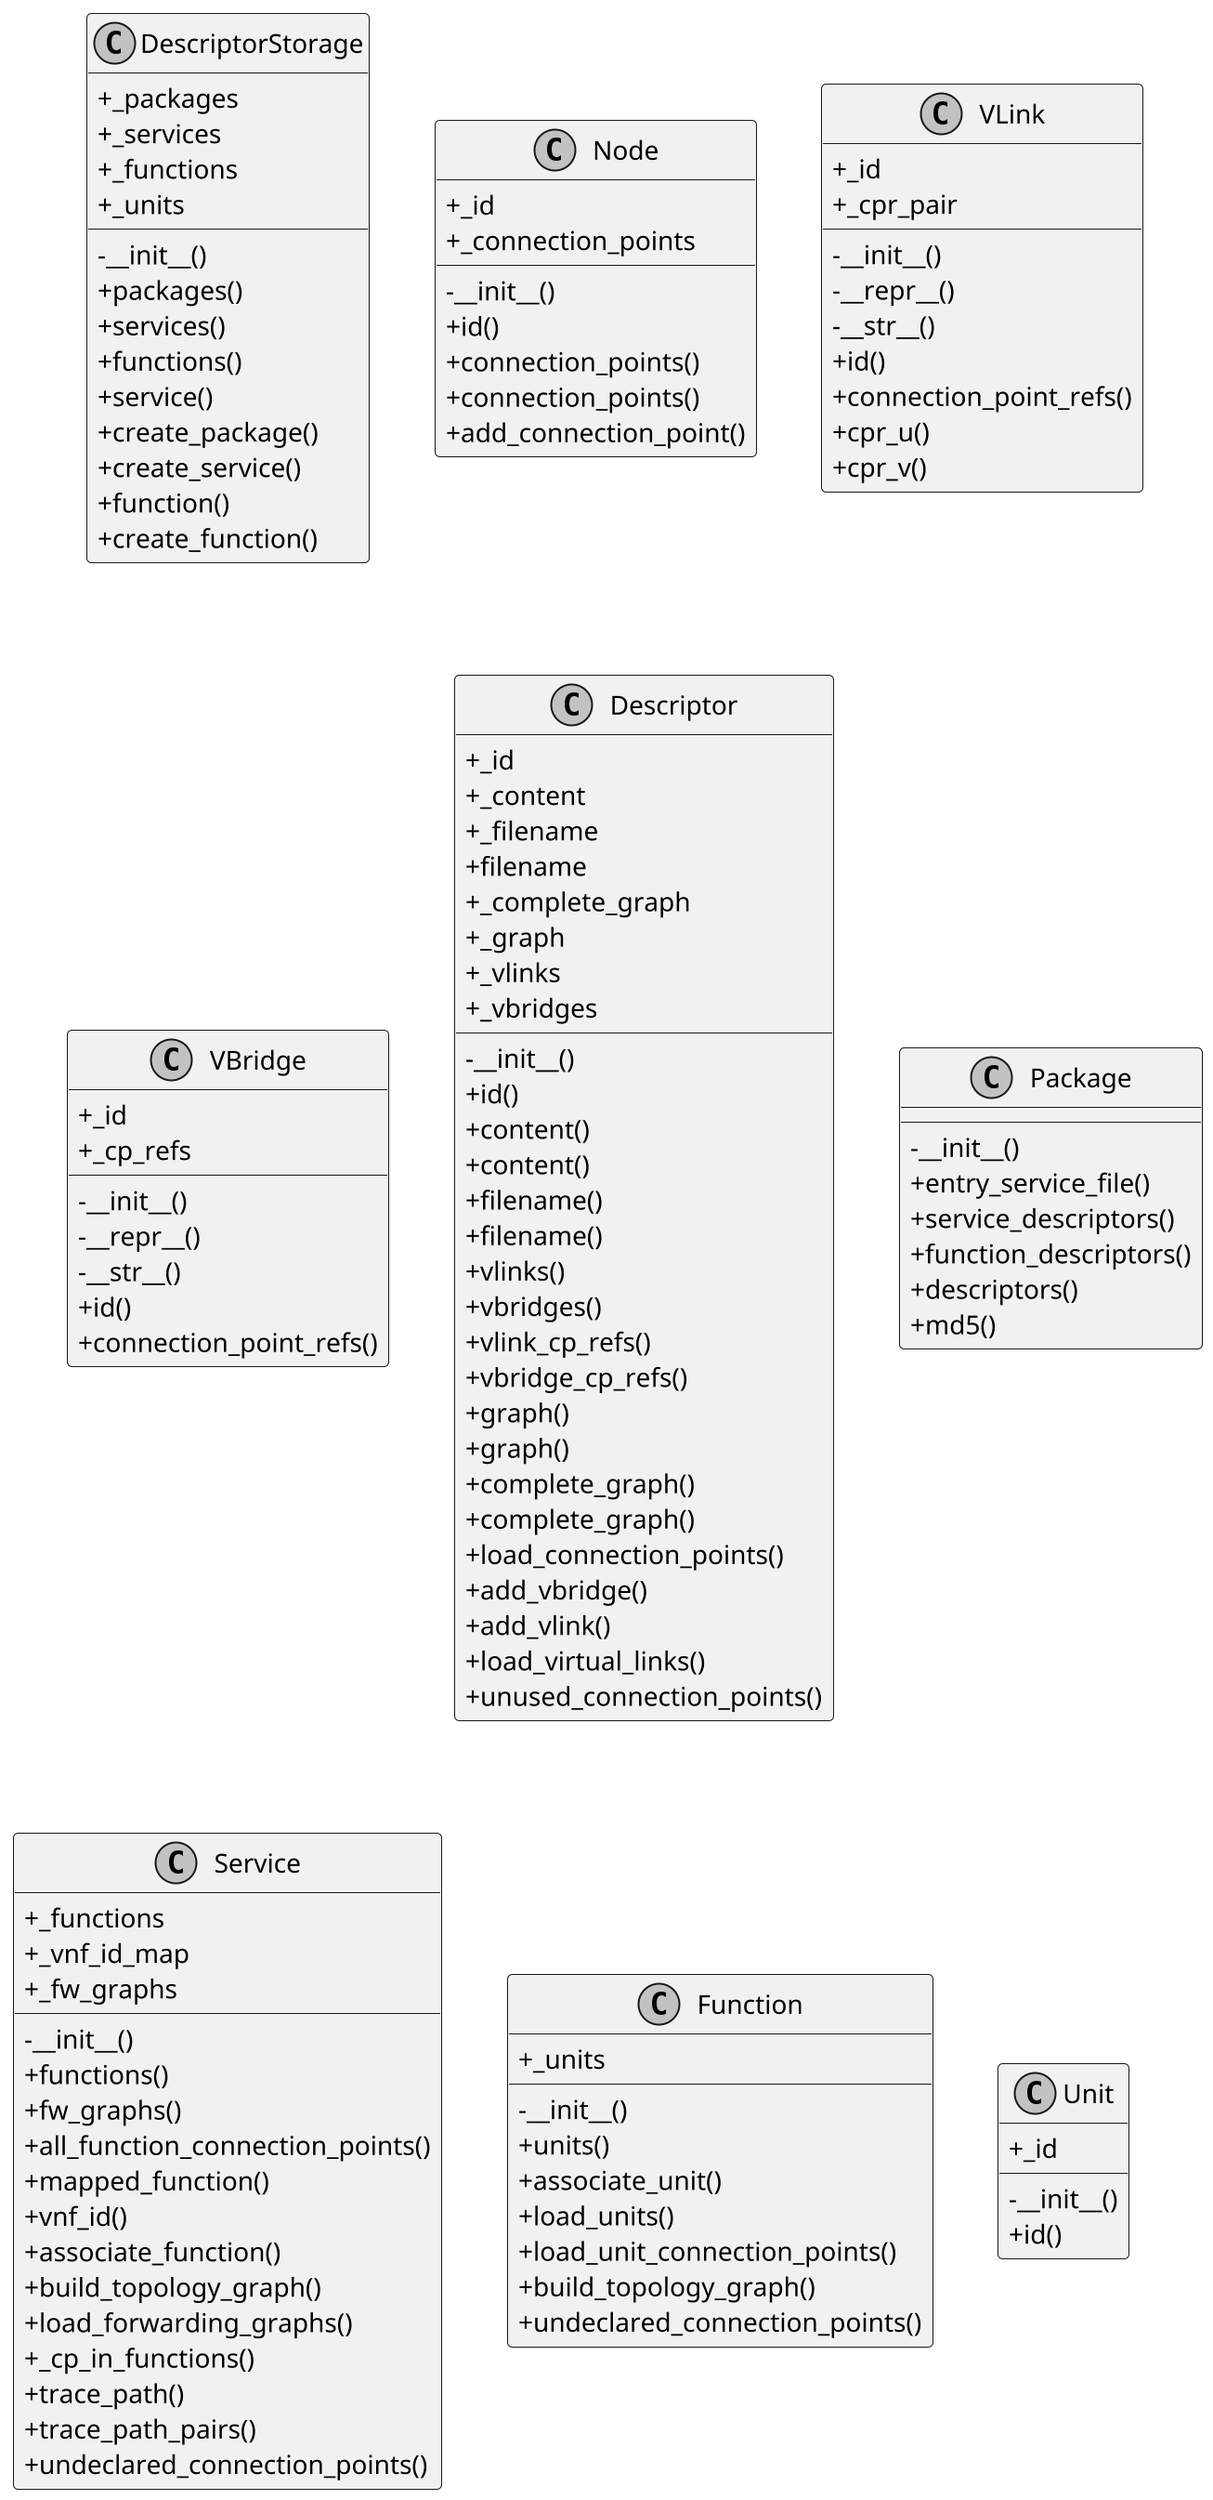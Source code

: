 @startuml
skinparam monochrome true
skinparam classAttributeIconSize 0
scale 2
class DescriptorStorage{
    +_packages
    +_services
    +_functions
    +_units
    -__init__()
    +packages()
    +services()
    +functions()
    +service()
    +create_package()
    +create_service()
    +function()
    +create_function()
}
class Node{
    +_id
    +_connection_points
    -__init__()
    +id()
    +connection_points()
    +connection_points()
    +add_connection_point()
}
class VLink{
    +_id
    +_cpr_pair
    -__init__()
    -__repr__()
    -__str__()
    +id()
    +connection_point_refs()
    +cpr_u()
    +cpr_v()
}
class VBridge{
    +_id
    +_cp_refs
    -__init__()
    -__repr__()
    -__str__()
    +id()
    +connection_point_refs()
}
class Descriptor{
    +_id
    +_content
    +_filename
    +filename
    +_complete_graph
    +_graph
    +_vlinks
    +_vbridges
    -__init__()
    +id()
    +content()
    +content()
    +filename()
    +filename()
    +vlinks()
    +vbridges()
    +vlink_cp_refs()
    +vbridge_cp_refs()
    +graph()
    +graph()
    +complete_graph()
    +complete_graph()
    +load_connection_points()
    +add_vbridge()
    +add_vlink()
    +load_virtual_links()
    +unused_connection_points()
}
class Package{
    -__init__()
    +entry_service_file()
    +service_descriptors()
    +function_descriptors()
    +descriptors()
    +md5()
}
class Service{
    +_functions
    +_vnf_id_map
    +_fw_graphs
    -__init__()
    +functions()
    +fw_graphs()
    +all_function_connection_points()
    +mapped_function()
    +vnf_id()
    +associate_function()
    +build_topology_graph()
    +load_forwarding_graphs()
    +_cp_in_functions()
    +trace_path()
    +trace_path_pairs()
    +undeclared_connection_points()
}
class Function{
    +_units
    -__init__()
    +units()
    +associate_unit()
    +load_units()
    +load_unit_connection_points()
    +build_topology_graph()
    +undeclared_connection_points()
}
class Unit{
    +_id
    -__init__()
    +id()
}
@enduml